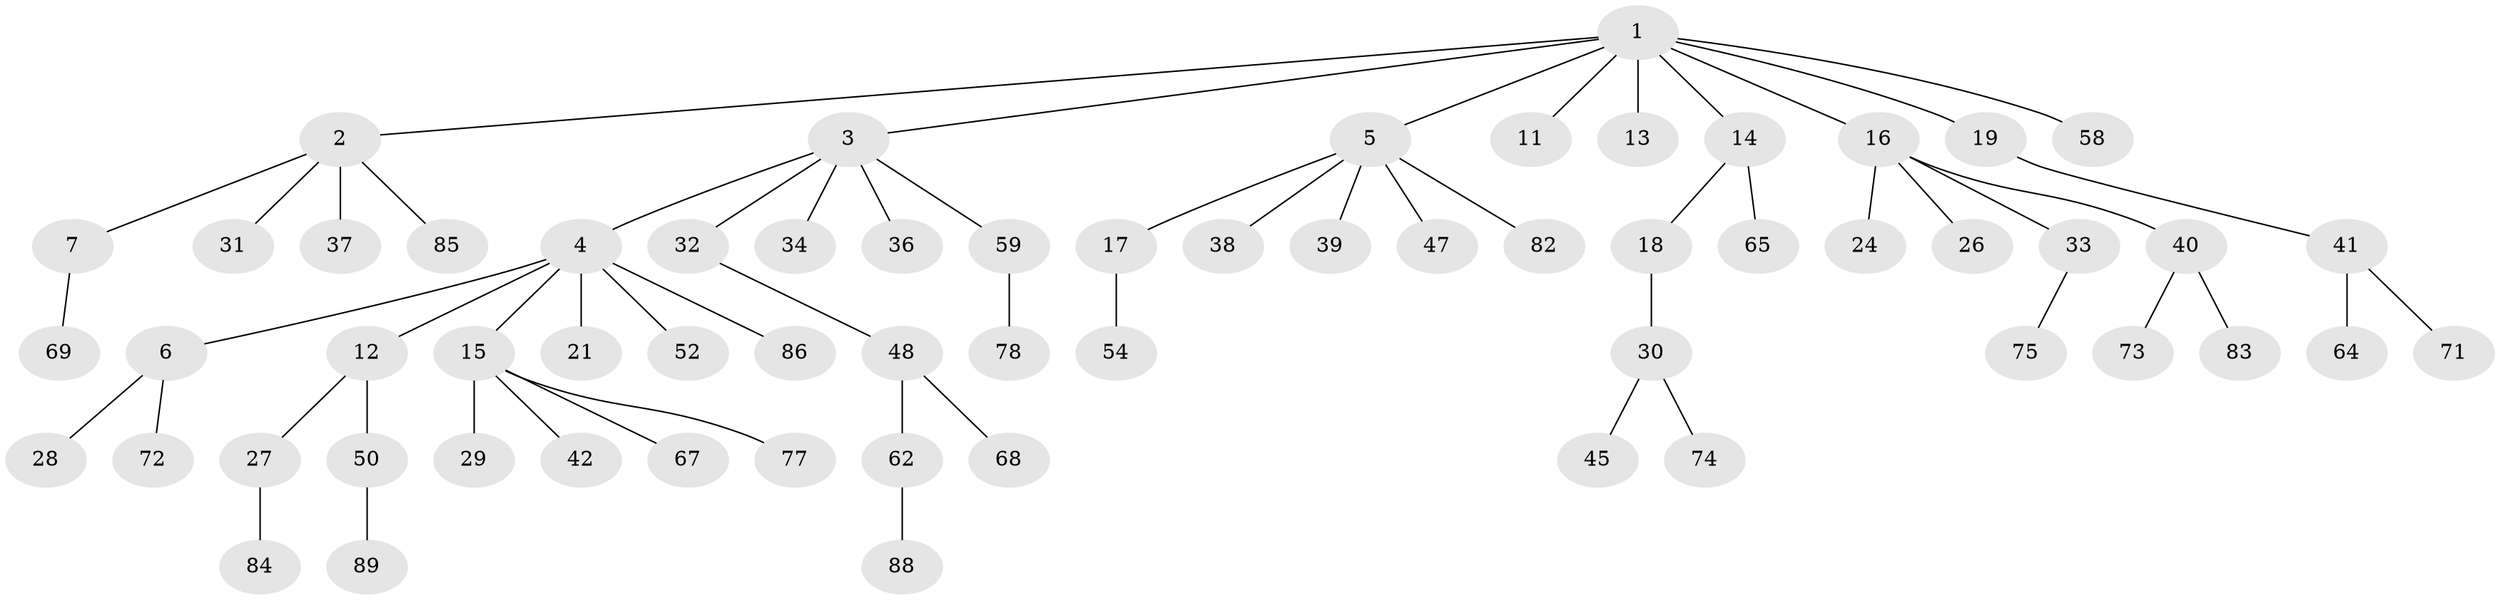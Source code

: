 // original degree distribution, {7: 0.011235955056179775, 5: 0.033707865168539325, 6: 0.02247191011235955, 3: 0.15730337078651685, 2: 0.21348314606741572, 4: 0.0449438202247191, 1: 0.5168539325842697}
// Generated by graph-tools (version 1.1) at 2025/11/02/27/25 16:11:27]
// undirected, 62 vertices, 61 edges
graph export_dot {
graph [start="1"]
  node [color=gray90,style=filled];
  1 [super="+10"];
  2 [super="+8"];
  3 [super="+9"];
  4 [super="+20"];
  5 [super="+46"];
  6 [super="+22"];
  7 [super="+70"];
  11;
  12;
  13;
  14 [super="+43"];
  15 [super="+44"];
  16 [super="+25"];
  17 [super="+23"];
  18;
  19 [super="+55"];
  21 [super="+51"];
  24;
  26;
  27;
  28 [super="+35"];
  29 [super="+56"];
  30 [super="+61"];
  31;
  32 [super="+79"];
  33 [super="+53"];
  34;
  36;
  37;
  38;
  39;
  40 [super="+49"];
  41 [super="+63"];
  42;
  45;
  47;
  48 [super="+66"];
  50 [super="+60"];
  52;
  54 [super="+57"];
  58;
  59 [super="+80"];
  62;
  64 [super="+76"];
  65;
  67;
  68;
  69;
  71;
  72;
  73;
  74;
  75 [super="+81"];
  77;
  78;
  82;
  83 [super="+87"];
  84;
  85;
  86;
  88;
  89;
  1 -- 2;
  1 -- 3;
  1 -- 5;
  1 -- 13;
  1 -- 14;
  1 -- 19;
  1 -- 16;
  1 -- 58;
  1 -- 11;
  2 -- 7;
  2 -- 31;
  2 -- 85;
  2 -- 37;
  3 -- 4;
  3 -- 34;
  3 -- 36;
  3 -- 59;
  3 -- 32;
  4 -- 6;
  4 -- 12;
  4 -- 15;
  4 -- 86;
  4 -- 21;
  4 -- 52;
  5 -- 17;
  5 -- 38;
  5 -- 39;
  5 -- 82;
  5 -- 47;
  6 -- 28;
  6 -- 72;
  7 -- 69;
  12 -- 27;
  12 -- 50;
  14 -- 18;
  14 -- 65;
  15 -- 29;
  15 -- 42;
  15 -- 67;
  15 -- 77;
  16 -- 24;
  16 -- 33;
  16 -- 40;
  16 -- 26;
  17 -- 54;
  18 -- 30;
  19 -- 41;
  27 -- 84;
  30 -- 45;
  30 -- 74;
  32 -- 48;
  33 -- 75;
  40 -- 73;
  40 -- 83;
  41 -- 64;
  41 -- 71;
  48 -- 62;
  48 -- 68;
  50 -- 89;
  59 -- 78;
  62 -- 88;
}
